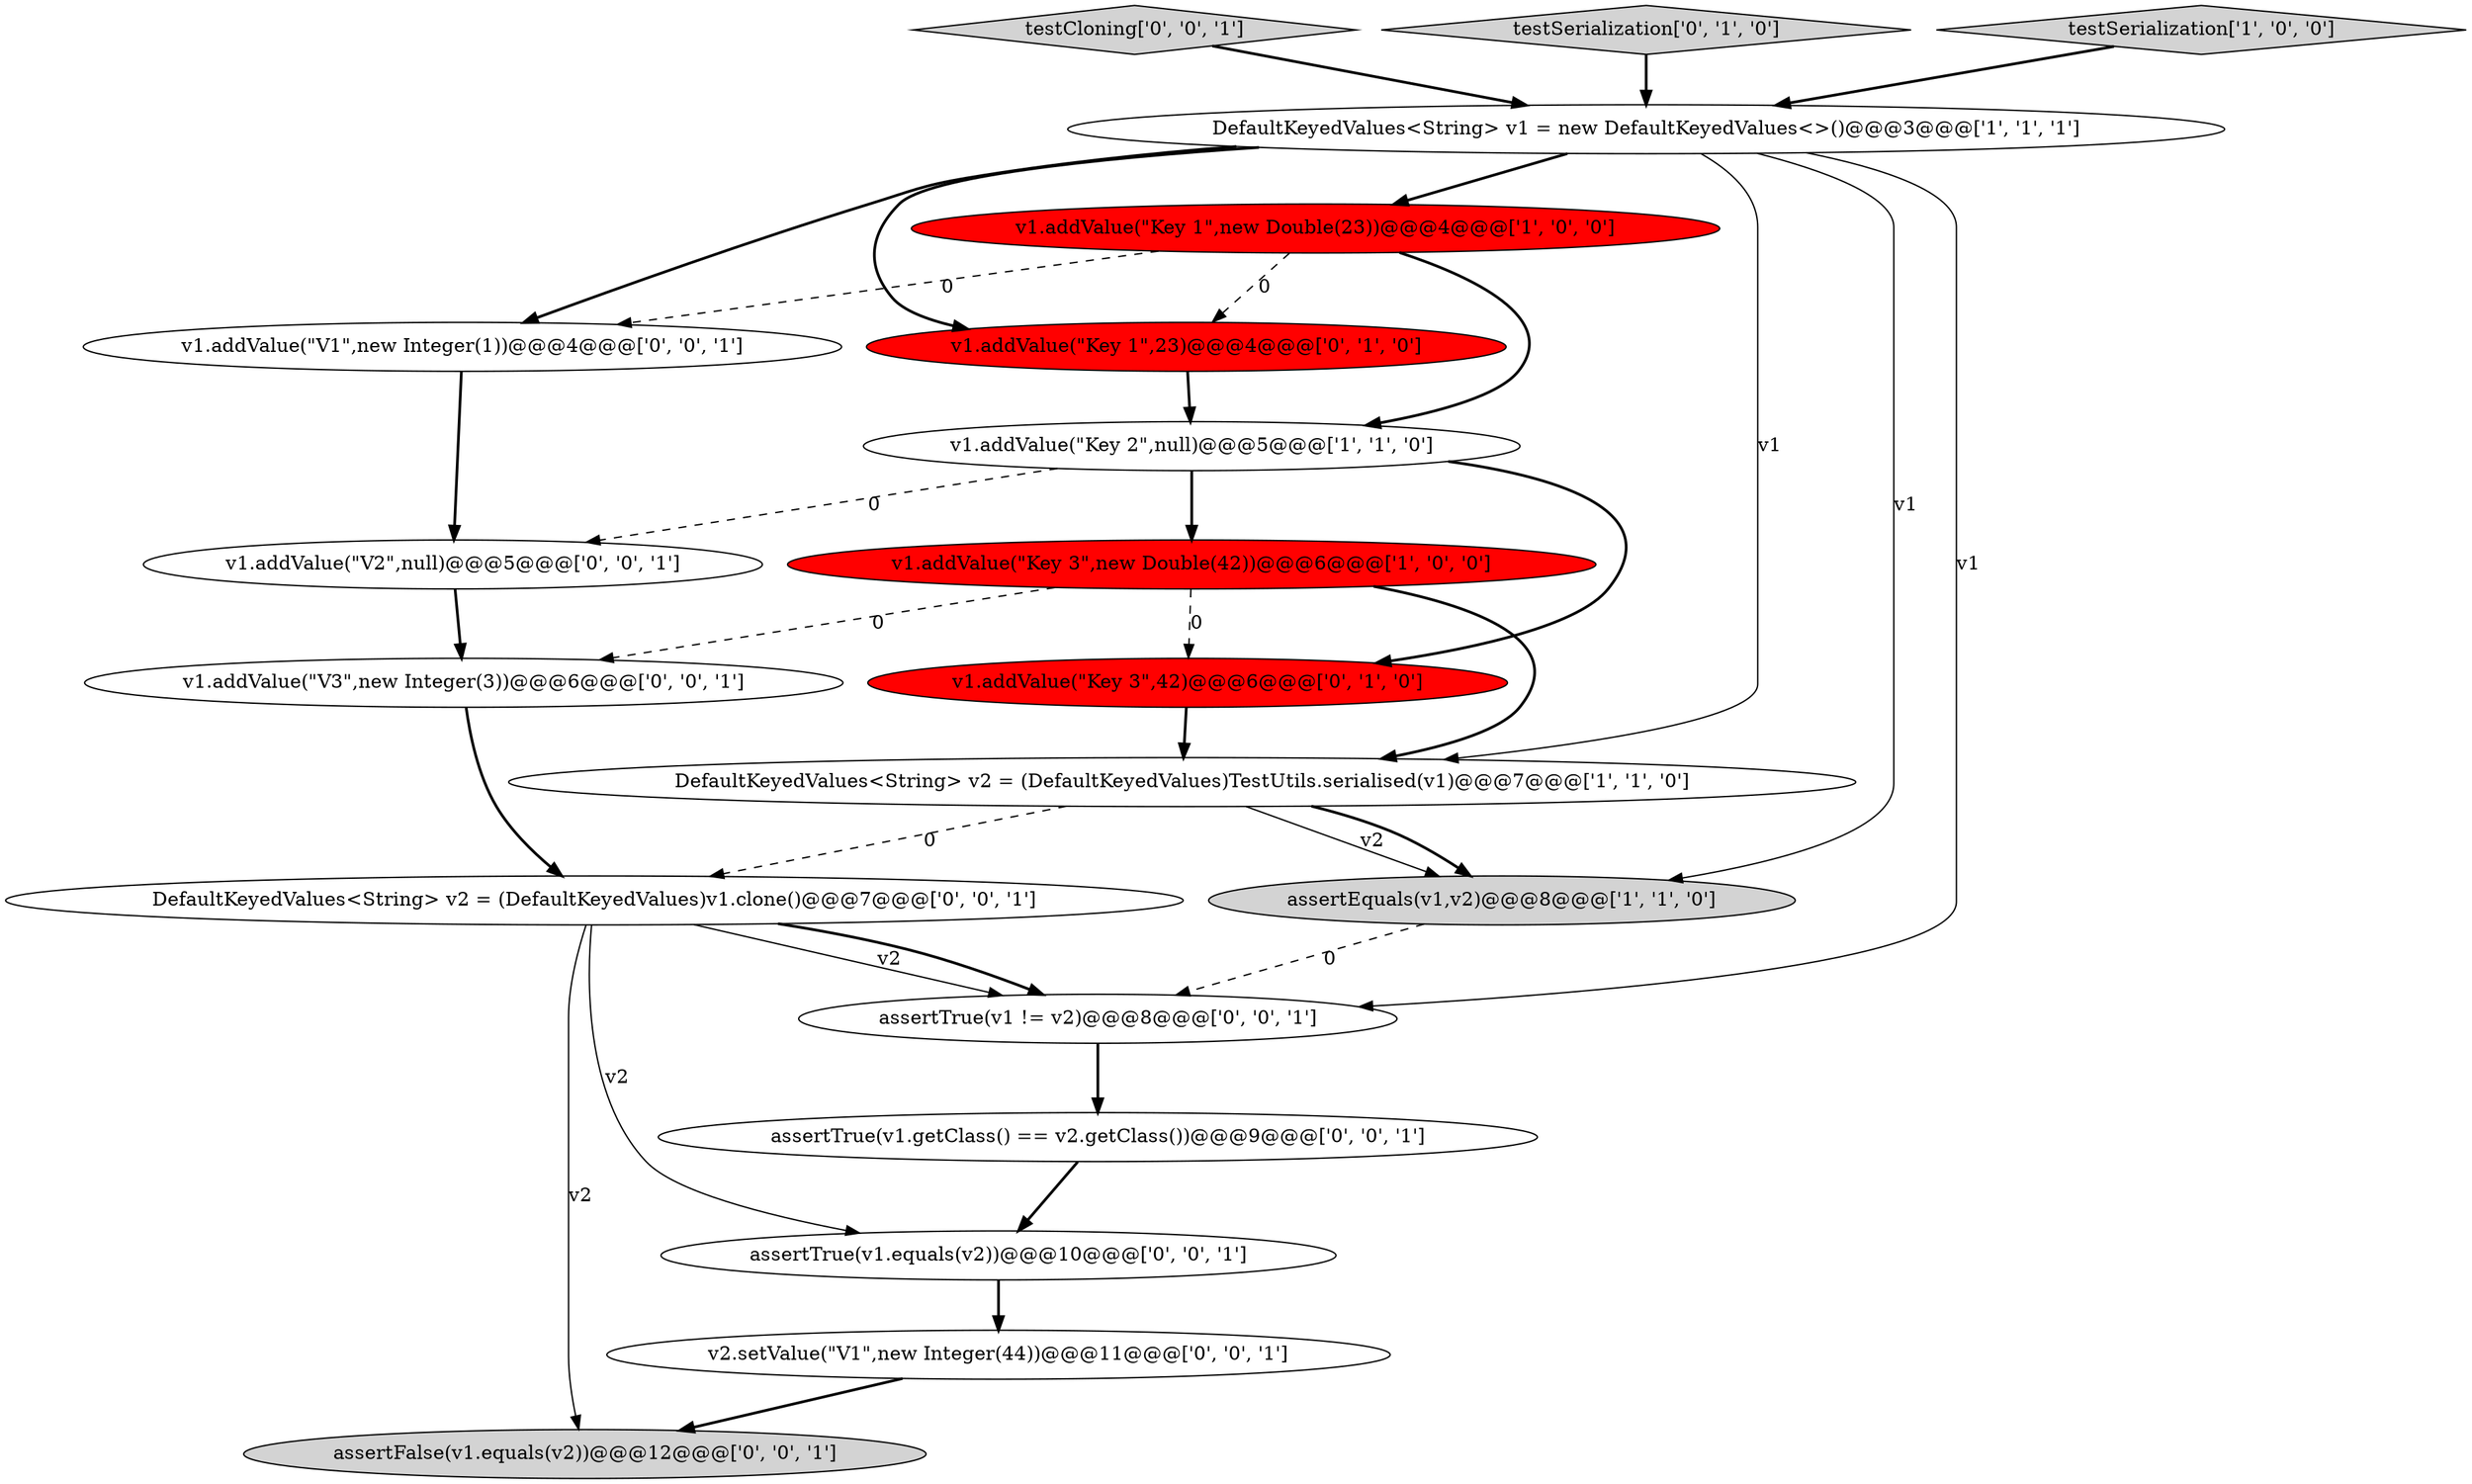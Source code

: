 digraph {
1 [style = filled, label = "v1.addValue(\"Key 2\",null)@@@5@@@['1', '1', '0']", fillcolor = white, shape = ellipse image = "AAA0AAABBB1BBB"];
12 [style = filled, label = "testCloning['0', '0', '1']", fillcolor = lightgray, shape = diamond image = "AAA0AAABBB3BBB"];
15 [style = filled, label = "v2.setValue(\"V1\",new Integer(44))@@@11@@@['0', '0', '1']", fillcolor = white, shape = ellipse image = "AAA0AAABBB3BBB"];
4 [style = filled, label = "assertEquals(v1,v2)@@@8@@@['1', '1', '0']", fillcolor = lightgray, shape = ellipse image = "AAA0AAABBB1BBB"];
14 [style = filled, label = "assertTrue(v1 != v2)@@@8@@@['0', '0', '1']", fillcolor = white, shape = ellipse image = "AAA0AAABBB3BBB"];
3 [style = filled, label = "DefaultKeyedValues<String> v2 = (DefaultKeyedValues)TestUtils.serialised(v1)@@@7@@@['1', '1', '0']", fillcolor = white, shape = ellipse image = "AAA0AAABBB1BBB"];
7 [style = filled, label = "v1.addValue(\"Key 1\",23)@@@4@@@['0', '1', '0']", fillcolor = red, shape = ellipse image = "AAA1AAABBB2BBB"];
5 [style = filled, label = "v1.addValue(\"Key 3\",new Double(42))@@@6@@@['1', '0', '0']", fillcolor = red, shape = ellipse image = "AAA1AAABBB1BBB"];
10 [style = filled, label = "v1.addValue(\"V2\",null)@@@5@@@['0', '0', '1']", fillcolor = white, shape = ellipse image = "AAA0AAABBB3BBB"];
13 [style = filled, label = "v1.addValue(\"V1\",new Integer(1))@@@4@@@['0', '0', '1']", fillcolor = white, shape = ellipse image = "AAA0AAABBB3BBB"];
16 [style = filled, label = "assertTrue(v1.getClass() == v2.getClass())@@@9@@@['0', '0', '1']", fillcolor = white, shape = ellipse image = "AAA0AAABBB3BBB"];
17 [style = filled, label = "assertTrue(v1.equals(v2))@@@10@@@['0', '0', '1']", fillcolor = white, shape = ellipse image = "AAA0AAABBB3BBB"];
18 [style = filled, label = "DefaultKeyedValues<String> v2 = (DefaultKeyedValues)v1.clone()@@@7@@@['0', '0', '1']", fillcolor = white, shape = ellipse image = "AAA0AAABBB3BBB"];
19 [style = filled, label = "assertFalse(v1.equals(v2))@@@12@@@['0', '0', '1']", fillcolor = lightgray, shape = ellipse image = "AAA0AAABBB3BBB"];
0 [style = filled, label = "DefaultKeyedValues<String> v1 = new DefaultKeyedValues<>()@@@3@@@['1', '1', '1']", fillcolor = white, shape = ellipse image = "AAA0AAABBB1BBB"];
9 [style = filled, label = "testSerialization['0', '1', '0']", fillcolor = lightgray, shape = diamond image = "AAA0AAABBB2BBB"];
6 [style = filled, label = "testSerialization['1', '0', '0']", fillcolor = lightgray, shape = diamond image = "AAA0AAABBB1BBB"];
11 [style = filled, label = "v1.addValue(\"V3\",new Integer(3))@@@6@@@['0', '0', '1']", fillcolor = white, shape = ellipse image = "AAA0AAABBB3BBB"];
8 [style = filled, label = "v1.addValue(\"Key 3\",42)@@@6@@@['0', '1', '0']", fillcolor = red, shape = ellipse image = "AAA1AAABBB2BBB"];
2 [style = filled, label = "v1.addValue(\"Key 1\",new Double(23))@@@4@@@['1', '0', '0']", fillcolor = red, shape = ellipse image = "AAA1AAABBB1BBB"];
1->5 [style = bold, label=""];
5->3 [style = bold, label=""];
13->10 [style = bold, label=""];
14->16 [style = bold, label=""];
0->3 [style = solid, label="v1"];
3->4 [style = solid, label="v2"];
7->1 [style = bold, label=""];
1->8 [style = bold, label=""];
9->0 [style = bold, label=""];
0->13 [style = bold, label=""];
2->1 [style = bold, label=""];
3->18 [style = dashed, label="0"];
0->2 [style = bold, label=""];
8->3 [style = bold, label=""];
6->0 [style = bold, label=""];
1->10 [style = dashed, label="0"];
16->17 [style = bold, label=""];
15->19 [style = bold, label=""];
2->7 [style = dashed, label="0"];
12->0 [style = bold, label=""];
3->4 [style = bold, label=""];
11->18 [style = bold, label=""];
0->7 [style = bold, label=""];
18->19 [style = solid, label="v2"];
0->14 [style = solid, label="v1"];
18->17 [style = solid, label="v2"];
5->11 [style = dashed, label="0"];
2->13 [style = dashed, label="0"];
17->15 [style = bold, label=""];
0->4 [style = solid, label="v1"];
5->8 [style = dashed, label="0"];
4->14 [style = dashed, label="0"];
18->14 [style = solid, label="v2"];
18->14 [style = bold, label=""];
10->11 [style = bold, label=""];
}
